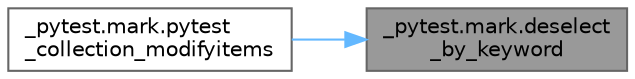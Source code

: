 digraph "_pytest.mark.deselect_by_keyword"
{
 // LATEX_PDF_SIZE
  bgcolor="transparent";
  edge [fontname=Helvetica,fontsize=10,labelfontname=Helvetica,labelfontsize=10];
  node [fontname=Helvetica,fontsize=10,shape=box,height=0.2,width=0.4];
  rankdir="RL";
  Node1 [id="Node000001",label="_pytest.mark.deselect\l_by_keyword",height=0.2,width=0.4,color="gray40", fillcolor="grey60", style="filled", fontcolor="black",tooltip=" "];
  Node1 -> Node2 [id="edge1_Node000001_Node000002",dir="back",color="steelblue1",style="solid",tooltip=" "];
  Node2 [id="Node000002",label="_pytest.mark.pytest\l_collection_modifyitems",height=0.2,width=0.4,color="grey40", fillcolor="white", style="filled",URL="$namespace__pytest_1_1mark.html#ab22b4f4cb18f7dba399e4d59b8f9b23b",tooltip=" "];
}

